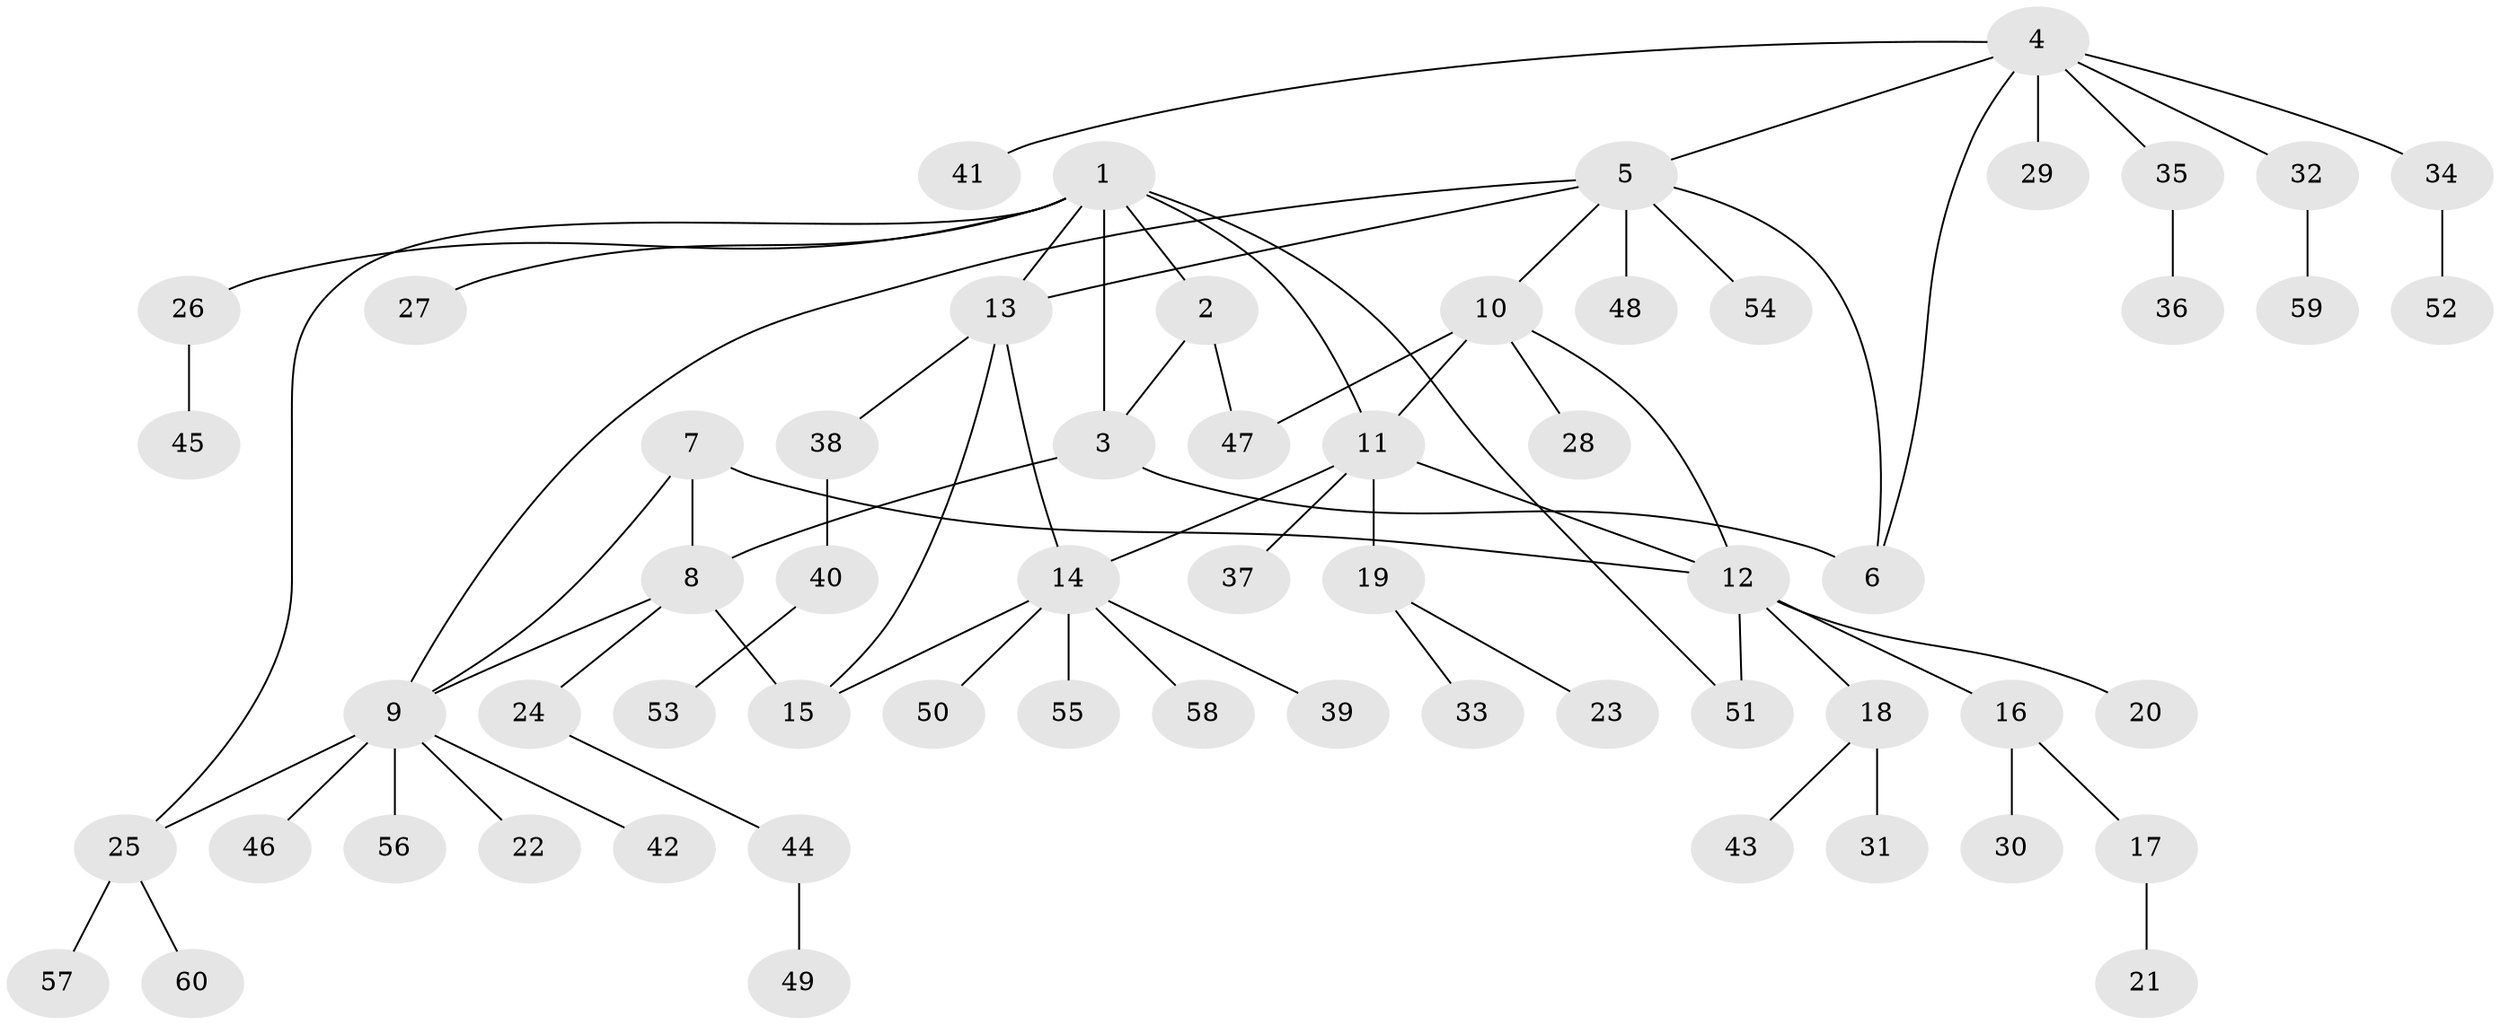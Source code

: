 // Generated by graph-tools (version 1.1) at 2025/55/03/09/25 04:55:49]
// undirected, 60 vertices, 73 edges
graph export_dot {
graph [start="1"]
  node [color=gray90,style=filled];
  1;
  2;
  3;
  4;
  5;
  6;
  7;
  8;
  9;
  10;
  11;
  12;
  13;
  14;
  15;
  16;
  17;
  18;
  19;
  20;
  21;
  22;
  23;
  24;
  25;
  26;
  27;
  28;
  29;
  30;
  31;
  32;
  33;
  34;
  35;
  36;
  37;
  38;
  39;
  40;
  41;
  42;
  43;
  44;
  45;
  46;
  47;
  48;
  49;
  50;
  51;
  52;
  53;
  54;
  55;
  56;
  57;
  58;
  59;
  60;
  1 -- 2;
  1 -- 3;
  1 -- 11;
  1 -- 13;
  1 -- 25;
  1 -- 26;
  1 -- 27;
  1 -- 51;
  2 -- 3;
  2 -- 47;
  3 -- 6;
  3 -- 8;
  4 -- 5;
  4 -- 6;
  4 -- 29;
  4 -- 32;
  4 -- 34;
  4 -- 35;
  4 -- 41;
  5 -- 6;
  5 -- 9;
  5 -- 10;
  5 -- 13;
  5 -- 48;
  5 -- 54;
  7 -- 8;
  7 -- 9;
  7 -- 12;
  8 -- 9;
  8 -- 15;
  8 -- 24;
  9 -- 22;
  9 -- 25;
  9 -- 42;
  9 -- 46;
  9 -- 56;
  10 -- 11;
  10 -- 12;
  10 -- 28;
  10 -- 47;
  11 -- 12;
  11 -- 14;
  11 -- 19;
  11 -- 37;
  12 -- 16;
  12 -- 18;
  12 -- 20;
  12 -- 51;
  13 -- 14;
  13 -- 15;
  13 -- 38;
  14 -- 15;
  14 -- 39;
  14 -- 50;
  14 -- 55;
  14 -- 58;
  16 -- 17;
  16 -- 30;
  17 -- 21;
  18 -- 31;
  18 -- 43;
  19 -- 23;
  19 -- 33;
  24 -- 44;
  25 -- 57;
  25 -- 60;
  26 -- 45;
  32 -- 59;
  34 -- 52;
  35 -- 36;
  38 -- 40;
  40 -- 53;
  44 -- 49;
}
